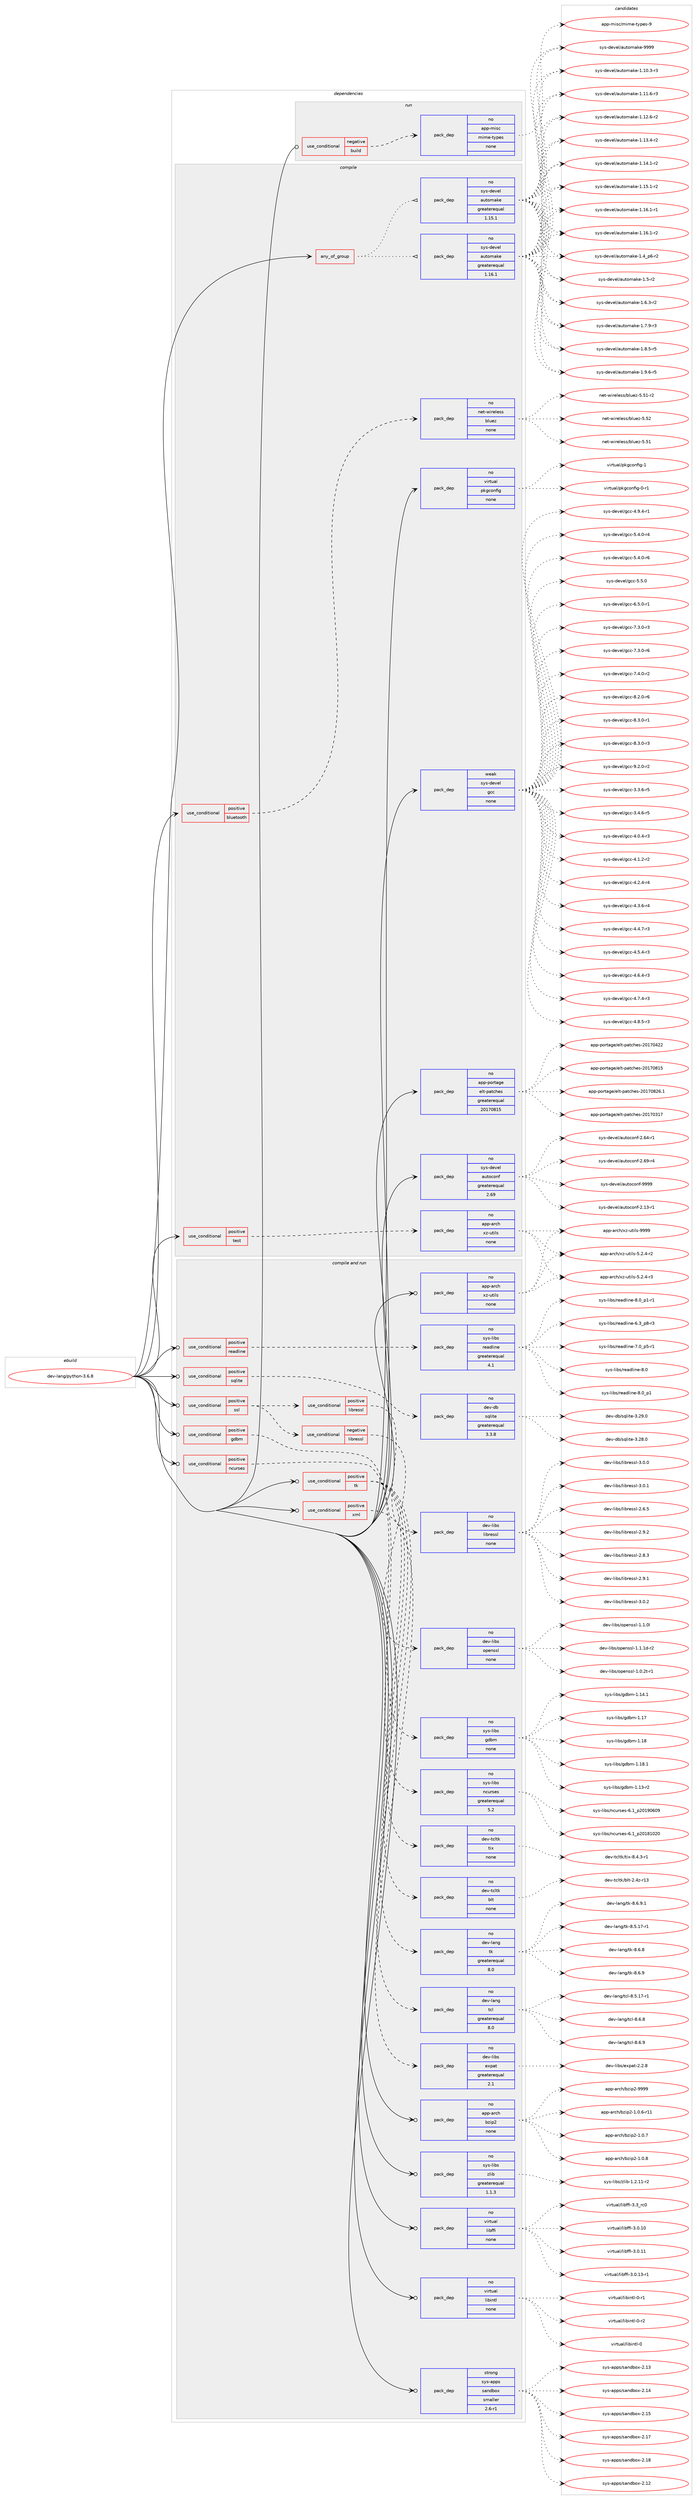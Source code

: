digraph prolog {

# *************
# Graph options
# *************

newrank=true;
concentrate=true;
compound=true;
graph [rankdir=LR,fontname=Helvetica,fontsize=10,ranksep=1.5];#, ranksep=2.5, nodesep=0.2];
edge  [arrowhead=vee];
node  [fontname=Helvetica,fontsize=10];

# **********
# The ebuild
# **********

subgraph cluster_leftcol {
color=gray;
rank=same;
label=<<i>ebuild</i>>;
id [label="dev-lang/python-3.6.8", color=red, width=4, href="../dev-lang/python-3.6.8.svg"];
}

# ****************
# The dependencies
# ****************

subgraph cluster_midcol {
color=gray;
label=<<i>dependencies</i>>;
subgraph cluster_compile {
fillcolor="#eeeeee";
style=filled;
label=<<i>compile</i>>;
subgraph any10937 {
dependency560819 [label=<<TABLE BORDER="0" CELLBORDER="1" CELLSPACING="0" CELLPADDING="4"><TR><TD CELLPADDING="10">any_of_group</TD></TR></TABLE>>, shape=none, color=red];subgraph pack418896 {
dependency560820 [label=<<TABLE BORDER="0" CELLBORDER="1" CELLSPACING="0" CELLPADDING="4" WIDTH="220"><TR><TD ROWSPAN="6" CELLPADDING="30">pack_dep</TD></TR><TR><TD WIDTH="110">no</TD></TR><TR><TD>sys-devel</TD></TR><TR><TD>automake</TD></TR><TR><TD>greaterequal</TD></TR><TR><TD>1.16.1</TD></TR></TABLE>>, shape=none, color=blue];
}
dependency560819:e -> dependency560820:w [weight=20,style="dotted",arrowhead="oinv"];
subgraph pack418897 {
dependency560821 [label=<<TABLE BORDER="0" CELLBORDER="1" CELLSPACING="0" CELLPADDING="4" WIDTH="220"><TR><TD ROWSPAN="6" CELLPADDING="30">pack_dep</TD></TR><TR><TD WIDTH="110">no</TD></TR><TR><TD>sys-devel</TD></TR><TR><TD>automake</TD></TR><TR><TD>greaterequal</TD></TR><TR><TD>1.15.1</TD></TR></TABLE>>, shape=none, color=blue];
}
dependency560819:e -> dependency560821:w [weight=20,style="dotted",arrowhead="oinv"];
}
id:e -> dependency560819:w [weight=20,style="solid",arrowhead="vee"];
subgraph cond130629 {
dependency560822 [label=<<TABLE BORDER="0" CELLBORDER="1" CELLSPACING="0" CELLPADDING="4"><TR><TD ROWSPAN="3" CELLPADDING="10">use_conditional</TD></TR><TR><TD>positive</TD></TR><TR><TD>bluetooth</TD></TR></TABLE>>, shape=none, color=red];
subgraph pack418898 {
dependency560823 [label=<<TABLE BORDER="0" CELLBORDER="1" CELLSPACING="0" CELLPADDING="4" WIDTH="220"><TR><TD ROWSPAN="6" CELLPADDING="30">pack_dep</TD></TR><TR><TD WIDTH="110">no</TD></TR><TR><TD>net-wireless</TD></TR><TR><TD>bluez</TD></TR><TR><TD>none</TD></TR><TR><TD></TD></TR></TABLE>>, shape=none, color=blue];
}
dependency560822:e -> dependency560823:w [weight=20,style="dashed",arrowhead="vee"];
}
id:e -> dependency560822:w [weight=20,style="solid",arrowhead="vee"];
subgraph cond130630 {
dependency560824 [label=<<TABLE BORDER="0" CELLBORDER="1" CELLSPACING="0" CELLPADDING="4"><TR><TD ROWSPAN="3" CELLPADDING="10">use_conditional</TD></TR><TR><TD>positive</TD></TR><TR><TD>test</TD></TR></TABLE>>, shape=none, color=red];
subgraph pack418899 {
dependency560825 [label=<<TABLE BORDER="0" CELLBORDER="1" CELLSPACING="0" CELLPADDING="4" WIDTH="220"><TR><TD ROWSPAN="6" CELLPADDING="30">pack_dep</TD></TR><TR><TD WIDTH="110">no</TD></TR><TR><TD>app-arch</TD></TR><TR><TD>xz-utils</TD></TR><TR><TD>none</TD></TR><TR><TD></TD></TR></TABLE>>, shape=none, color=blue];
}
dependency560824:e -> dependency560825:w [weight=20,style="dashed",arrowhead="vee"];
}
id:e -> dependency560824:w [weight=20,style="solid",arrowhead="vee"];
subgraph pack418900 {
dependency560826 [label=<<TABLE BORDER="0" CELLBORDER="1" CELLSPACING="0" CELLPADDING="4" WIDTH="220"><TR><TD ROWSPAN="6" CELLPADDING="30">pack_dep</TD></TR><TR><TD WIDTH="110">no</TD></TR><TR><TD>app-portage</TD></TR><TR><TD>elt-patches</TD></TR><TR><TD>greaterequal</TD></TR><TR><TD>20170815</TD></TR></TABLE>>, shape=none, color=blue];
}
id:e -> dependency560826:w [weight=20,style="solid",arrowhead="vee"];
subgraph pack418901 {
dependency560827 [label=<<TABLE BORDER="0" CELLBORDER="1" CELLSPACING="0" CELLPADDING="4" WIDTH="220"><TR><TD ROWSPAN="6" CELLPADDING="30">pack_dep</TD></TR><TR><TD WIDTH="110">no</TD></TR><TR><TD>sys-devel</TD></TR><TR><TD>autoconf</TD></TR><TR><TD>greaterequal</TD></TR><TR><TD>2.69</TD></TR></TABLE>>, shape=none, color=blue];
}
id:e -> dependency560827:w [weight=20,style="solid",arrowhead="vee"];
subgraph pack418902 {
dependency560828 [label=<<TABLE BORDER="0" CELLBORDER="1" CELLSPACING="0" CELLPADDING="4" WIDTH="220"><TR><TD ROWSPAN="6" CELLPADDING="30">pack_dep</TD></TR><TR><TD WIDTH="110">no</TD></TR><TR><TD>virtual</TD></TR><TR><TD>pkgconfig</TD></TR><TR><TD>none</TD></TR><TR><TD></TD></TR></TABLE>>, shape=none, color=blue];
}
id:e -> dependency560828:w [weight=20,style="solid",arrowhead="vee"];
subgraph pack418903 {
dependency560829 [label=<<TABLE BORDER="0" CELLBORDER="1" CELLSPACING="0" CELLPADDING="4" WIDTH="220"><TR><TD ROWSPAN="6" CELLPADDING="30">pack_dep</TD></TR><TR><TD WIDTH="110">weak</TD></TR><TR><TD>sys-devel</TD></TR><TR><TD>gcc</TD></TR><TR><TD>none</TD></TR><TR><TD></TD></TR></TABLE>>, shape=none, color=blue];
}
id:e -> dependency560829:w [weight=20,style="solid",arrowhead="vee"];
}
subgraph cluster_compileandrun {
fillcolor="#eeeeee";
style=filled;
label=<<i>compile and run</i>>;
subgraph cond130631 {
dependency560830 [label=<<TABLE BORDER="0" CELLBORDER="1" CELLSPACING="0" CELLPADDING="4"><TR><TD ROWSPAN="3" CELLPADDING="10">use_conditional</TD></TR><TR><TD>positive</TD></TR><TR><TD>gdbm</TD></TR></TABLE>>, shape=none, color=red];
subgraph pack418904 {
dependency560831 [label=<<TABLE BORDER="0" CELLBORDER="1" CELLSPACING="0" CELLPADDING="4" WIDTH="220"><TR><TD ROWSPAN="6" CELLPADDING="30">pack_dep</TD></TR><TR><TD WIDTH="110">no</TD></TR><TR><TD>sys-libs</TD></TR><TR><TD>gdbm</TD></TR><TR><TD>none</TD></TR><TR><TD></TD></TR></TABLE>>, shape=none, color=blue];
}
dependency560830:e -> dependency560831:w [weight=20,style="dashed",arrowhead="vee"];
}
id:e -> dependency560830:w [weight=20,style="solid",arrowhead="odotvee"];
subgraph cond130632 {
dependency560832 [label=<<TABLE BORDER="0" CELLBORDER="1" CELLSPACING="0" CELLPADDING="4"><TR><TD ROWSPAN="3" CELLPADDING="10">use_conditional</TD></TR><TR><TD>positive</TD></TR><TR><TD>ncurses</TD></TR></TABLE>>, shape=none, color=red];
subgraph pack418905 {
dependency560833 [label=<<TABLE BORDER="0" CELLBORDER="1" CELLSPACING="0" CELLPADDING="4" WIDTH="220"><TR><TD ROWSPAN="6" CELLPADDING="30">pack_dep</TD></TR><TR><TD WIDTH="110">no</TD></TR><TR><TD>sys-libs</TD></TR><TR><TD>ncurses</TD></TR><TR><TD>greaterequal</TD></TR><TR><TD>5.2</TD></TR></TABLE>>, shape=none, color=blue];
}
dependency560832:e -> dependency560833:w [weight=20,style="dashed",arrowhead="vee"];
}
id:e -> dependency560832:w [weight=20,style="solid",arrowhead="odotvee"];
subgraph cond130633 {
dependency560834 [label=<<TABLE BORDER="0" CELLBORDER="1" CELLSPACING="0" CELLPADDING="4"><TR><TD ROWSPAN="3" CELLPADDING="10">use_conditional</TD></TR><TR><TD>positive</TD></TR><TR><TD>readline</TD></TR></TABLE>>, shape=none, color=red];
subgraph pack418906 {
dependency560835 [label=<<TABLE BORDER="0" CELLBORDER="1" CELLSPACING="0" CELLPADDING="4" WIDTH="220"><TR><TD ROWSPAN="6" CELLPADDING="30">pack_dep</TD></TR><TR><TD WIDTH="110">no</TD></TR><TR><TD>sys-libs</TD></TR><TR><TD>readline</TD></TR><TR><TD>greaterequal</TD></TR><TR><TD>4.1</TD></TR></TABLE>>, shape=none, color=blue];
}
dependency560834:e -> dependency560835:w [weight=20,style="dashed",arrowhead="vee"];
}
id:e -> dependency560834:w [weight=20,style="solid",arrowhead="odotvee"];
subgraph cond130634 {
dependency560836 [label=<<TABLE BORDER="0" CELLBORDER="1" CELLSPACING="0" CELLPADDING="4"><TR><TD ROWSPAN="3" CELLPADDING="10">use_conditional</TD></TR><TR><TD>positive</TD></TR><TR><TD>sqlite</TD></TR></TABLE>>, shape=none, color=red];
subgraph pack418907 {
dependency560837 [label=<<TABLE BORDER="0" CELLBORDER="1" CELLSPACING="0" CELLPADDING="4" WIDTH="220"><TR><TD ROWSPAN="6" CELLPADDING="30">pack_dep</TD></TR><TR><TD WIDTH="110">no</TD></TR><TR><TD>dev-db</TD></TR><TR><TD>sqlite</TD></TR><TR><TD>greaterequal</TD></TR><TR><TD>3.3.8</TD></TR></TABLE>>, shape=none, color=blue];
}
dependency560836:e -> dependency560837:w [weight=20,style="dashed",arrowhead="vee"];
}
id:e -> dependency560836:w [weight=20,style="solid",arrowhead="odotvee"];
subgraph cond130635 {
dependency560838 [label=<<TABLE BORDER="0" CELLBORDER="1" CELLSPACING="0" CELLPADDING="4"><TR><TD ROWSPAN="3" CELLPADDING="10">use_conditional</TD></TR><TR><TD>positive</TD></TR><TR><TD>ssl</TD></TR></TABLE>>, shape=none, color=red];
subgraph cond130636 {
dependency560839 [label=<<TABLE BORDER="0" CELLBORDER="1" CELLSPACING="0" CELLPADDING="4"><TR><TD ROWSPAN="3" CELLPADDING="10">use_conditional</TD></TR><TR><TD>negative</TD></TR><TR><TD>libressl</TD></TR></TABLE>>, shape=none, color=red];
subgraph pack418908 {
dependency560840 [label=<<TABLE BORDER="0" CELLBORDER="1" CELLSPACING="0" CELLPADDING="4" WIDTH="220"><TR><TD ROWSPAN="6" CELLPADDING="30">pack_dep</TD></TR><TR><TD WIDTH="110">no</TD></TR><TR><TD>dev-libs</TD></TR><TR><TD>openssl</TD></TR><TR><TD>none</TD></TR><TR><TD></TD></TR></TABLE>>, shape=none, color=blue];
}
dependency560839:e -> dependency560840:w [weight=20,style="dashed",arrowhead="vee"];
}
dependency560838:e -> dependency560839:w [weight=20,style="dashed",arrowhead="vee"];
subgraph cond130637 {
dependency560841 [label=<<TABLE BORDER="0" CELLBORDER="1" CELLSPACING="0" CELLPADDING="4"><TR><TD ROWSPAN="3" CELLPADDING="10">use_conditional</TD></TR><TR><TD>positive</TD></TR><TR><TD>libressl</TD></TR></TABLE>>, shape=none, color=red];
subgraph pack418909 {
dependency560842 [label=<<TABLE BORDER="0" CELLBORDER="1" CELLSPACING="0" CELLPADDING="4" WIDTH="220"><TR><TD ROWSPAN="6" CELLPADDING="30">pack_dep</TD></TR><TR><TD WIDTH="110">no</TD></TR><TR><TD>dev-libs</TD></TR><TR><TD>libressl</TD></TR><TR><TD>none</TD></TR><TR><TD></TD></TR></TABLE>>, shape=none, color=blue];
}
dependency560841:e -> dependency560842:w [weight=20,style="dashed",arrowhead="vee"];
}
dependency560838:e -> dependency560841:w [weight=20,style="dashed",arrowhead="vee"];
}
id:e -> dependency560838:w [weight=20,style="solid",arrowhead="odotvee"];
subgraph cond130638 {
dependency560843 [label=<<TABLE BORDER="0" CELLBORDER="1" CELLSPACING="0" CELLPADDING="4"><TR><TD ROWSPAN="3" CELLPADDING="10">use_conditional</TD></TR><TR><TD>positive</TD></TR><TR><TD>tk</TD></TR></TABLE>>, shape=none, color=red];
subgraph pack418910 {
dependency560844 [label=<<TABLE BORDER="0" CELLBORDER="1" CELLSPACING="0" CELLPADDING="4" WIDTH="220"><TR><TD ROWSPAN="6" CELLPADDING="30">pack_dep</TD></TR><TR><TD WIDTH="110">no</TD></TR><TR><TD>dev-lang</TD></TR><TR><TD>tcl</TD></TR><TR><TD>greaterequal</TD></TR><TR><TD>8.0</TD></TR></TABLE>>, shape=none, color=blue];
}
dependency560843:e -> dependency560844:w [weight=20,style="dashed",arrowhead="vee"];
subgraph pack418911 {
dependency560845 [label=<<TABLE BORDER="0" CELLBORDER="1" CELLSPACING="0" CELLPADDING="4" WIDTH="220"><TR><TD ROWSPAN="6" CELLPADDING="30">pack_dep</TD></TR><TR><TD WIDTH="110">no</TD></TR><TR><TD>dev-lang</TD></TR><TR><TD>tk</TD></TR><TR><TD>greaterequal</TD></TR><TR><TD>8.0</TD></TR></TABLE>>, shape=none, color=blue];
}
dependency560843:e -> dependency560845:w [weight=20,style="dashed",arrowhead="vee"];
subgraph pack418912 {
dependency560846 [label=<<TABLE BORDER="0" CELLBORDER="1" CELLSPACING="0" CELLPADDING="4" WIDTH="220"><TR><TD ROWSPAN="6" CELLPADDING="30">pack_dep</TD></TR><TR><TD WIDTH="110">no</TD></TR><TR><TD>dev-tcltk</TD></TR><TR><TD>blt</TD></TR><TR><TD>none</TD></TR><TR><TD></TD></TR></TABLE>>, shape=none, color=blue];
}
dependency560843:e -> dependency560846:w [weight=20,style="dashed",arrowhead="vee"];
subgraph pack418913 {
dependency560847 [label=<<TABLE BORDER="0" CELLBORDER="1" CELLSPACING="0" CELLPADDING="4" WIDTH="220"><TR><TD ROWSPAN="6" CELLPADDING="30">pack_dep</TD></TR><TR><TD WIDTH="110">no</TD></TR><TR><TD>dev-tcltk</TD></TR><TR><TD>tix</TD></TR><TR><TD>none</TD></TR><TR><TD></TD></TR></TABLE>>, shape=none, color=blue];
}
dependency560843:e -> dependency560847:w [weight=20,style="dashed",arrowhead="vee"];
}
id:e -> dependency560843:w [weight=20,style="solid",arrowhead="odotvee"];
subgraph cond130639 {
dependency560848 [label=<<TABLE BORDER="0" CELLBORDER="1" CELLSPACING="0" CELLPADDING="4"><TR><TD ROWSPAN="3" CELLPADDING="10">use_conditional</TD></TR><TR><TD>positive</TD></TR><TR><TD>xml</TD></TR></TABLE>>, shape=none, color=red];
subgraph pack418914 {
dependency560849 [label=<<TABLE BORDER="0" CELLBORDER="1" CELLSPACING="0" CELLPADDING="4" WIDTH="220"><TR><TD ROWSPAN="6" CELLPADDING="30">pack_dep</TD></TR><TR><TD WIDTH="110">no</TD></TR><TR><TD>dev-libs</TD></TR><TR><TD>expat</TD></TR><TR><TD>greaterequal</TD></TR><TR><TD>2.1</TD></TR></TABLE>>, shape=none, color=blue];
}
dependency560848:e -> dependency560849:w [weight=20,style="dashed",arrowhead="vee"];
}
id:e -> dependency560848:w [weight=20,style="solid",arrowhead="odotvee"];
subgraph pack418915 {
dependency560850 [label=<<TABLE BORDER="0" CELLBORDER="1" CELLSPACING="0" CELLPADDING="4" WIDTH="220"><TR><TD ROWSPAN="6" CELLPADDING="30">pack_dep</TD></TR><TR><TD WIDTH="110">no</TD></TR><TR><TD>app-arch</TD></TR><TR><TD>bzip2</TD></TR><TR><TD>none</TD></TR><TR><TD></TD></TR></TABLE>>, shape=none, color=blue];
}
id:e -> dependency560850:w [weight=20,style="solid",arrowhead="odotvee"];
subgraph pack418916 {
dependency560851 [label=<<TABLE BORDER="0" CELLBORDER="1" CELLSPACING="0" CELLPADDING="4" WIDTH="220"><TR><TD ROWSPAN="6" CELLPADDING="30">pack_dep</TD></TR><TR><TD WIDTH="110">no</TD></TR><TR><TD>app-arch</TD></TR><TR><TD>xz-utils</TD></TR><TR><TD>none</TD></TR><TR><TD></TD></TR></TABLE>>, shape=none, color=blue];
}
id:e -> dependency560851:w [weight=20,style="solid",arrowhead="odotvee"];
subgraph pack418917 {
dependency560852 [label=<<TABLE BORDER="0" CELLBORDER="1" CELLSPACING="0" CELLPADDING="4" WIDTH="220"><TR><TD ROWSPAN="6" CELLPADDING="30">pack_dep</TD></TR><TR><TD WIDTH="110">no</TD></TR><TR><TD>sys-libs</TD></TR><TR><TD>zlib</TD></TR><TR><TD>greaterequal</TD></TR><TR><TD>1.1.3</TD></TR></TABLE>>, shape=none, color=blue];
}
id:e -> dependency560852:w [weight=20,style="solid",arrowhead="odotvee"];
subgraph pack418918 {
dependency560853 [label=<<TABLE BORDER="0" CELLBORDER="1" CELLSPACING="0" CELLPADDING="4" WIDTH="220"><TR><TD ROWSPAN="6" CELLPADDING="30">pack_dep</TD></TR><TR><TD WIDTH="110">no</TD></TR><TR><TD>virtual</TD></TR><TR><TD>libffi</TD></TR><TR><TD>none</TD></TR><TR><TD></TD></TR></TABLE>>, shape=none, color=blue];
}
id:e -> dependency560853:w [weight=20,style="solid",arrowhead="odotvee"];
subgraph pack418919 {
dependency560854 [label=<<TABLE BORDER="0" CELLBORDER="1" CELLSPACING="0" CELLPADDING="4" WIDTH="220"><TR><TD ROWSPAN="6" CELLPADDING="30">pack_dep</TD></TR><TR><TD WIDTH="110">no</TD></TR><TR><TD>virtual</TD></TR><TR><TD>libintl</TD></TR><TR><TD>none</TD></TR><TR><TD></TD></TR></TABLE>>, shape=none, color=blue];
}
id:e -> dependency560854:w [weight=20,style="solid",arrowhead="odotvee"];
subgraph pack418920 {
dependency560855 [label=<<TABLE BORDER="0" CELLBORDER="1" CELLSPACING="0" CELLPADDING="4" WIDTH="220"><TR><TD ROWSPAN="6" CELLPADDING="30">pack_dep</TD></TR><TR><TD WIDTH="110">strong</TD></TR><TR><TD>sys-apps</TD></TR><TR><TD>sandbox</TD></TR><TR><TD>smaller</TD></TR><TR><TD>2.6-r1</TD></TR></TABLE>>, shape=none, color=blue];
}
id:e -> dependency560855:w [weight=20,style="solid",arrowhead="odotvee"];
}
subgraph cluster_run {
fillcolor="#eeeeee";
style=filled;
label=<<i>run</i>>;
subgraph cond130640 {
dependency560856 [label=<<TABLE BORDER="0" CELLBORDER="1" CELLSPACING="0" CELLPADDING="4"><TR><TD ROWSPAN="3" CELLPADDING="10">use_conditional</TD></TR><TR><TD>negative</TD></TR><TR><TD>build</TD></TR></TABLE>>, shape=none, color=red];
subgraph pack418921 {
dependency560857 [label=<<TABLE BORDER="0" CELLBORDER="1" CELLSPACING="0" CELLPADDING="4" WIDTH="220"><TR><TD ROWSPAN="6" CELLPADDING="30">pack_dep</TD></TR><TR><TD WIDTH="110">no</TD></TR><TR><TD>app-misc</TD></TR><TR><TD>mime-types</TD></TR><TR><TD>none</TD></TR><TR><TD></TD></TR></TABLE>>, shape=none, color=blue];
}
dependency560856:e -> dependency560857:w [weight=20,style="dashed",arrowhead="vee"];
}
id:e -> dependency560856:w [weight=20,style="solid",arrowhead="odot"];
}
}

# **************
# The candidates
# **************

subgraph cluster_choices {
rank=same;
color=gray;
label=<<i>candidates</i>>;

subgraph choice418896 {
color=black;
nodesep=1;
choice11512111545100101118101108479711711611110997107101454946494846514511451 [label="sys-devel/automake-1.10.3-r3", color=red, width=4,href="../sys-devel/automake-1.10.3-r3.svg"];
choice11512111545100101118101108479711711611110997107101454946494946544511451 [label="sys-devel/automake-1.11.6-r3", color=red, width=4,href="../sys-devel/automake-1.11.6-r3.svg"];
choice11512111545100101118101108479711711611110997107101454946495046544511450 [label="sys-devel/automake-1.12.6-r2", color=red, width=4,href="../sys-devel/automake-1.12.6-r2.svg"];
choice11512111545100101118101108479711711611110997107101454946495146524511450 [label="sys-devel/automake-1.13.4-r2", color=red, width=4,href="../sys-devel/automake-1.13.4-r2.svg"];
choice11512111545100101118101108479711711611110997107101454946495246494511450 [label="sys-devel/automake-1.14.1-r2", color=red, width=4,href="../sys-devel/automake-1.14.1-r2.svg"];
choice11512111545100101118101108479711711611110997107101454946495346494511450 [label="sys-devel/automake-1.15.1-r2", color=red, width=4,href="../sys-devel/automake-1.15.1-r2.svg"];
choice11512111545100101118101108479711711611110997107101454946495446494511449 [label="sys-devel/automake-1.16.1-r1", color=red, width=4,href="../sys-devel/automake-1.16.1-r1.svg"];
choice11512111545100101118101108479711711611110997107101454946495446494511450 [label="sys-devel/automake-1.16.1-r2", color=red, width=4,href="../sys-devel/automake-1.16.1-r2.svg"];
choice115121115451001011181011084797117116111109971071014549465295112544511450 [label="sys-devel/automake-1.4_p6-r2", color=red, width=4,href="../sys-devel/automake-1.4_p6-r2.svg"];
choice11512111545100101118101108479711711611110997107101454946534511450 [label="sys-devel/automake-1.5-r2", color=red, width=4,href="../sys-devel/automake-1.5-r2.svg"];
choice115121115451001011181011084797117116111109971071014549465446514511450 [label="sys-devel/automake-1.6.3-r2", color=red, width=4,href="../sys-devel/automake-1.6.3-r2.svg"];
choice115121115451001011181011084797117116111109971071014549465546574511451 [label="sys-devel/automake-1.7.9-r3", color=red, width=4,href="../sys-devel/automake-1.7.9-r3.svg"];
choice115121115451001011181011084797117116111109971071014549465646534511453 [label="sys-devel/automake-1.8.5-r5", color=red, width=4,href="../sys-devel/automake-1.8.5-r5.svg"];
choice115121115451001011181011084797117116111109971071014549465746544511453 [label="sys-devel/automake-1.9.6-r5", color=red, width=4,href="../sys-devel/automake-1.9.6-r5.svg"];
choice115121115451001011181011084797117116111109971071014557575757 [label="sys-devel/automake-9999", color=red, width=4,href="../sys-devel/automake-9999.svg"];
dependency560820:e -> choice11512111545100101118101108479711711611110997107101454946494846514511451:w [style=dotted,weight="100"];
dependency560820:e -> choice11512111545100101118101108479711711611110997107101454946494946544511451:w [style=dotted,weight="100"];
dependency560820:e -> choice11512111545100101118101108479711711611110997107101454946495046544511450:w [style=dotted,weight="100"];
dependency560820:e -> choice11512111545100101118101108479711711611110997107101454946495146524511450:w [style=dotted,weight="100"];
dependency560820:e -> choice11512111545100101118101108479711711611110997107101454946495246494511450:w [style=dotted,weight="100"];
dependency560820:e -> choice11512111545100101118101108479711711611110997107101454946495346494511450:w [style=dotted,weight="100"];
dependency560820:e -> choice11512111545100101118101108479711711611110997107101454946495446494511449:w [style=dotted,weight="100"];
dependency560820:e -> choice11512111545100101118101108479711711611110997107101454946495446494511450:w [style=dotted,weight="100"];
dependency560820:e -> choice115121115451001011181011084797117116111109971071014549465295112544511450:w [style=dotted,weight="100"];
dependency560820:e -> choice11512111545100101118101108479711711611110997107101454946534511450:w [style=dotted,weight="100"];
dependency560820:e -> choice115121115451001011181011084797117116111109971071014549465446514511450:w [style=dotted,weight="100"];
dependency560820:e -> choice115121115451001011181011084797117116111109971071014549465546574511451:w [style=dotted,weight="100"];
dependency560820:e -> choice115121115451001011181011084797117116111109971071014549465646534511453:w [style=dotted,weight="100"];
dependency560820:e -> choice115121115451001011181011084797117116111109971071014549465746544511453:w [style=dotted,weight="100"];
dependency560820:e -> choice115121115451001011181011084797117116111109971071014557575757:w [style=dotted,weight="100"];
}
subgraph choice418897 {
color=black;
nodesep=1;
choice11512111545100101118101108479711711611110997107101454946494846514511451 [label="sys-devel/automake-1.10.3-r3", color=red, width=4,href="../sys-devel/automake-1.10.3-r3.svg"];
choice11512111545100101118101108479711711611110997107101454946494946544511451 [label="sys-devel/automake-1.11.6-r3", color=red, width=4,href="../sys-devel/automake-1.11.6-r3.svg"];
choice11512111545100101118101108479711711611110997107101454946495046544511450 [label="sys-devel/automake-1.12.6-r2", color=red, width=4,href="../sys-devel/automake-1.12.6-r2.svg"];
choice11512111545100101118101108479711711611110997107101454946495146524511450 [label="sys-devel/automake-1.13.4-r2", color=red, width=4,href="../sys-devel/automake-1.13.4-r2.svg"];
choice11512111545100101118101108479711711611110997107101454946495246494511450 [label="sys-devel/automake-1.14.1-r2", color=red, width=4,href="../sys-devel/automake-1.14.1-r2.svg"];
choice11512111545100101118101108479711711611110997107101454946495346494511450 [label="sys-devel/automake-1.15.1-r2", color=red, width=4,href="../sys-devel/automake-1.15.1-r2.svg"];
choice11512111545100101118101108479711711611110997107101454946495446494511449 [label="sys-devel/automake-1.16.1-r1", color=red, width=4,href="../sys-devel/automake-1.16.1-r1.svg"];
choice11512111545100101118101108479711711611110997107101454946495446494511450 [label="sys-devel/automake-1.16.1-r2", color=red, width=4,href="../sys-devel/automake-1.16.1-r2.svg"];
choice115121115451001011181011084797117116111109971071014549465295112544511450 [label="sys-devel/automake-1.4_p6-r2", color=red, width=4,href="../sys-devel/automake-1.4_p6-r2.svg"];
choice11512111545100101118101108479711711611110997107101454946534511450 [label="sys-devel/automake-1.5-r2", color=red, width=4,href="../sys-devel/automake-1.5-r2.svg"];
choice115121115451001011181011084797117116111109971071014549465446514511450 [label="sys-devel/automake-1.6.3-r2", color=red, width=4,href="../sys-devel/automake-1.6.3-r2.svg"];
choice115121115451001011181011084797117116111109971071014549465546574511451 [label="sys-devel/automake-1.7.9-r3", color=red, width=4,href="../sys-devel/automake-1.7.9-r3.svg"];
choice115121115451001011181011084797117116111109971071014549465646534511453 [label="sys-devel/automake-1.8.5-r5", color=red, width=4,href="../sys-devel/automake-1.8.5-r5.svg"];
choice115121115451001011181011084797117116111109971071014549465746544511453 [label="sys-devel/automake-1.9.6-r5", color=red, width=4,href="../sys-devel/automake-1.9.6-r5.svg"];
choice115121115451001011181011084797117116111109971071014557575757 [label="sys-devel/automake-9999", color=red, width=4,href="../sys-devel/automake-9999.svg"];
dependency560821:e -> choice11512111545100101118101108479711711611110997107101454946494846514511451:w [style=dotted,weight="100"];
dependency560821:e -> choice11512111545100101118101108479711711611110997107101454946494946544511451:w [style=dotted,weight="100"];
dependency560821:e -> choice11512111545100101118101108479711711611110997107101454946495046544511450:w [style=dotted,weight="100"];
dependency560821:e -> choice11512111545100101118101108479711711611110997107101454946495146524511450:w [style=dotted,weight="100"];
dependency560821:e -> choice11512111545100101118101108479711711611110997107101454946495246494511450:w [style=dotted,weight="100"];
dependency560821:e -> choice11512111545100101118101108479711711611110997107101454946495346494511450:w [style=dotted,weight="100"];
dependency560821:e -> choice11512111545100101118101108479711711611110997107101454946495446494511449:w [style=dotted,weight="100"];
dependency560821:e -> choice11512111545100101118101108479711711611110997107101454946495446494511450:w [style=dotted,weight="100"];
dependency560821:e -> choice115121115451001011181011084797117116111109971071014549465295112544511450:w [style=dotted,weight="100"];
dependency560821:e -> choice11512111545100101118101108479711711611110997107101454946534511450:w [style=dotted,weight="100"];
dependency560821:e -> choice115121115451001011181011084797117116111109971071014549465446514511450:w [style=dotted,weight="100"];
dependency560821:e -> choice115121115451001011181011084797117116111109971071014549465546574511451:w [style=dotted,weight="100"];
dependency560821:e -> choice115121115451001011181011084797117116111109971071014549465646534511453:w [style=dotted,weight="100"];
dependency560821:e -> choice115121115451001011181011084797117116111109971071014549465746544511453:w [style=dotted,weight="100"];
dependency560821:e -> choice115121115451001011181011084797117116111109971071014557575757:w [style=dotted,weight="100"];
}
subgraph choice418898 {
color=black;
nodesep=1;
choice1101011164511910511410110810111511547981081171011224553465349 [label="net-wireless/bluez-5.51", color=red, width=4,href="../net-wireless/bluez-5.51.svg"];
choice11010111645119105114101108101115115479810811710112245534653494511450 [label="net-wireless/bluez-5.51-r2", color=red, width=4,href="../net-wireless/bluez-5.51-r2.svg"];
choice1101011164511910511410110810111511547981081171011224553465350 [label="net-wireless/bluez-5.52", color=red, width=4,href="../net-wireless/bluez-5.52.svg"];
dependency560823:e -> choice1101011164511910511410110810111511547981081171011224553465349:w [style=dotted,weight="100"];
dependency560823:e -> choice11010111645119105114101108101115115479810811710112245534653494511450:w [style=dotted,weight="100"];
dependency560823:e -> choice1101011164511910511410110810111511547981081171011224553465350:w [style=dotted,weight="100"];
}
subgraph choice418899 {
color=black;
nodesep=1;
choice9711211245971149910447120122451171161051081154553465046524511450 [label="app-arch/xz-utils-5.2.4-r2", color=red, width=4,href="../app-arch/xz-utils-5.2.4-r2.svg"];
choice9711211245971149910447120122451171161051081154553465046524511451 [label="app-arch/xz-utils-5.2.4-r3", color=red, width=4,href="../app-arch/xz-utils-5.2.4-r3.svg"];
choice9711211245971149910447120122451171161051081154557575757 [label="app-arch/xz-utils-9999", color=red, width=4,href="../app-arch/xz-utils-9999.svg"];
dependency560825:e -> choice9711211245971149910447120122451171161051081154553465046524511450:w [style=dotted,weight="100"];
dependency560825:e -> choice9711211245971149910447120122451171161051081154553465046524511451:w [style=dotted,weight="100"];
dependency560825:e -> choice9711211245971149910447120122451171161051081154557575757:w [style=dotted,weight="100"];
}
subgraph choice418900 {
color=black;
nodesep=1;
choice97112112451121111141169710310147101108116451129711699104101115455048495548514955 [label="app-portage/elt-patches-20170317", color=red, width=4,href="../app-portage/elt-patches-20170317.svg"];
choice97112112451121111141169710310147101108116451129711699104101115455048495548525050 [label="app-portage/elt-patches-20170422", color=red, width=4,href="../app-portage/elt-patches-20170422.svg"];
choice97112112451121111141169710310147101108116451129711699104101115455048495548564953 [label="app-portage/elt-patches-20170815", color=red, width=4,href="../app-portage/elt-patches-20170815.svg"];
choice971121124511211111411697103101471011081164511297116991041011154550484955485650544649 [label="app-portage/elt-patches-20170826.1", color=red, width=4,href="../app-portage/elt-patches-20170826.1.svg"];
dependency560826:e -> choice97112112451121111141169710310147101108116451129711699104101115455048495548514955:w [style=dotted,weight="100"];
dependency560826:e -> choice97112112451121111141169710310147101108116451129711699104101115455048495548525050:w [style=dotted,weight="100"];
dependency560826:e -> choice97112112451121111141169710310147101108116451129711699104101115455048495548564953:w [style=dotted,weight="100"];
dependency560826:e -> choice971121124511211111411697103101471011081164511297116991041011154550484955485650544649:w [style=dotted,weight="100"];
}
subgraph choice418901 {
color=black;
nodesep=1;
choice1151211154510010111810110847971171161119911111010245504649514511449 [label="sys-devel/autoconf-2.13-r1", color=red, width=4,href="../sys-devel/autoconf-2.13-r1.svg"];
choice1151211154510010111810110847971171161119911111010245504654524511449 [label="sys-devel/autoconf-2.64-r1", color=red, width=4,href="../sys-devel/autoconf-2.64-r1.svg"];
choice1151211154510010111810110847971171161119911111010245504654574511452 [label="sys-devel/autoconf-2.69-r4", color=red, width=4,href="../sys-devel/autoconf-2.69-r4.svg"];
choice115121115451001011181011084797117116111991111101024557575757 [label="sys-devel/autoconf-9999", color=red, width=4,href="../sys-devel/autoconf-9999.svg"];
dependency560827:e -> choice1151211154510010111810110847971171161119911111010245504649514511449:w [style=dotted,weight="100"];
dependency560827:e -> choice1151211154510010111810110847971171161119911111010245504654524511449:w [style=dotted,weight="100"];
dependency560827:e -> choice1151211154510010111810110847971171161119911111010245504654574511452:w [style=dotted,weight="100"];
dependency560827:e -> choice115121115451001011181011084797117116111991111101024557575757:w [style=dotted,weight="100"];
}
subgraph choice418902 {
color=black;
nodesep=1;
choice11810511411611797108471121071039911111010210510345484511449 [label="virtual/pkgconfig-0-r1", color=red, width=4,href="../virtual/pkgconfig-0-r1.svg"];
choice1181051141161179710847112107103991111101021051034549 [label="virtual/pkgconfig-1", color=red, width=4,href="../virtual/pkgconfig-1.svg"];
dependency560828:e -> choice11810511411611797108471121071039911111010210510345484511449:w [style=dotted,weight="100"];
dependency560828:e -> choice1181051141161179710847112107103991111101021051034549:w [style=dotted,weight="100"];
}
subgraph choice418903 {
color=black;
nodesep=1;
choice115121115451001011181011084710399994551465146544511453 [label="sys-devel/gcc-3.3.6-r5", color=red, width=4,href="../sys-devel/gcc-3.3.6-r5.svg"];
choice115121115451001011181011084710399994551465246544511453 [label="sys-devel/gcc-3.4.6-r5", color=red, width=4,href="../sys-devel/gcc-3.4.6-r5.svg"];
choice115121115451001011181011084710399994552464846524511451 [label="sys-devel/gcc-4.0.4-r3", color=red, width=4,href="../sys-devel/gcc-4.0.4-r3.svg"];
choice115121115451001011181011084710399994552464946504511450 [label="sys-devel/gcc-4.1.2-r2", color=red, width=4,href="../sys-devel/gcc-4.1.2-r2.svg"];
choice115121115451001011181011084710399994552465046524511452 [label="sys-devel/gcc-4.2.4-r4", color=red, width=4,href="../sys-devel/gcc-4.2.4-r4.svg"];
choice115121115451001011181011084710399994552465146544511452 [label="sys-devel/gcc-4.3.6-r4", color=red, width=4,href="../sys-devel/gcc-4.3.6-r4.svg"];
choice115121115451001011181011084710399994552465246554511451 [label="sys-devel/gcc-4.4.7-r3", color=red, width=4,href="../sys-devel/gcc-4.4.7-r3.svg"];
choice115121115451001011181011084710399994552465346524511451 [label="sys-devel/gcc-4.5.4-r3", color=red, width=4,href="../sys-devel/gcc-4.5.4-r3.svg"];
choice115121115451001011181011084710399994552465446524511451 [label="sys-devel/gcc-4.6.4-r3", color=red, width=4,href="../sys-devel/gcc-4.6.4-r3.svg"];
choice115121115451001011181011084710399994552465546524511451 [label="sys-devel/gcc-4.7.4-r3", color=red, width=4,href="../sys-devel/gcc-4.7.4-r3.svg"];
choice115121115451001011181011084710399994552465646534511451 [label="sys-devel/gcc-4.8.5-r3", color=red, width=4,href="../sys-devel/gcc-4.8.5-r3.svg"];
choice115121115451001011181011084710399994552465746524511449 [label="sys-devel/gcc-4.9.4-r1", color=red, width=4,href="../sys-devel/gcc-4.9.4-r1.svg"];
choice115121115451001011181011084710399994553465246484511452 [label="sys-devel/gcc-5.4.0-r4", color=red, width=4,href="../sys-devel/gcc-5.4.0-r4.svg"];
choice115121115451001011181011084710399994553465246484511454 [label="sys-devel/gcc-5.4.0-r6", color=red, width=4,href="../sys-devel/gcc-5.4.0-r6.svg"];
choice11512111545100101118101108471039999455346534648 [label="sys-devel/gcc-5.5.0", color=red, width=4,href="../sys-devel/gcc-5.5.0.svg"];
choice115121115451001011181011084710399994554465346484511449 [label="sys-devel/gcc-6.5.0-r1", color=red, width=4,href="../sys-devel/gcc-6.5.0-r1.svg"];
choice115121115451001011181011084710399994555465146484511451 [label="sys-devel/gcc-7.3.0-r3", color=red, width=4,href="../sys-devel/gcc-7.3.0-r3.svg"];
choice115121115451001011181011084710399994555465146484511454 [label="sys-devel/gcc-7.3.0-r6", color=red, width=4,href="../sys-devel/gcc-7.3.0-r6.svg"];
choice115121115451001011181011084710399994555465246484511450 [label="sys-devel/gcc-7.4.0-r2", color=red, width=4,href="../sys-devel/gcc-7.4.0-r2.svg"];
choice115121115451001011181011084710399994556465046484511454 [label="sys-devel/gcc-8.2.0-r6", color=red, width=4,href="../sys-devel/gcc-8.2.0-r6.svg"];
choice115121115451001011181011084710399994556465146484511449 [label="sys-devel/gcc-8.3.0-r1", color=red, width=4,href="../sys-devel/gcc-8.3.0-r1.svg"];
choice115121115451001011181011084710399994556465146484511451 [label="sys-devel/gcc-8.3.0-r3", color=red, width=4,href="../sys-devel/gcc-8.3.0-r3.svg"];
choice115121115451001011181011084710399994557465046484511450 [label="sys-devel/gcc-9.2.0-r2", color=red, width=4,href="../sys-devel/gcc-9.2.0-r2.svg"];
dependency560829:e -> choice115121115451001011181011084710399994551465146544511453:w [style=dotted,weight="100"];
dependency560829:e -> choice115121115451001011181011084710399994551465246544511453:w [style=dotted,weight="100"];
dependency560829:e -> choice115121115451001011181011084710399994552464846524511451:w [style=dotted,weight="100"];
dependency560829:e -> choice115121115451001011181011084710399994552464946504511450:w [style=dotted,weight="100"];
dependency560829:e -> choice115121115451001011181011084710399994552465046524511452:w [style=dotted,weight="100"];
dependency560829:e -> choice115121115451001011181011084710399994552465146544511452:w [style=dotted,weight="100"];
dependency560829:e -> choice115121115451001011181011084710399994552465246554511451:w [style=dotted,weight="100"];
dependency560829:e -> choice115121115451001011181011084710399994552465346524511451:w [style=dotted,weight="100"];
dependency560829:e -> choice115121115451001011181011084710399994552465446524511451:w [style=dotted,weight="100"];
dependency560829:e -> choice115121115451001011181011084710399994552465546524511451:w [style=dotted,weight="100"];
dependency560829:e -> choice115121115451001011181011084710399994552465646534511451:w [style=dotted,weight="100"];
dependency560829:e -> choice115121115451001011181011084710399994552465746524511449:w [style=dotted,weight="100"];
dependency560829:e -> choice115121115451001011181011084710399994553465246484511452:w [style=dotted,weight="100"];
dependency560829:e -> choice115121115451001011181011084710399994553465246484511454:w [style=dotted,weight="100"];
dependency560829:e -> choice11512111545100101118101108471039999455346534648:w [style=dotted,weight="100"];
dependency560829:e -> choice115121115451001011181011084710399994554465346484511449:w [style=dotted,weight="100"];
dependency560829:e -> choice115121115451001011181011084710399994555465146484511451:w [style=dotted,weight="100"];
dependency560829:e -> choice115121115451001011181011084710399994555465146484511454:w [style=dotted,weight="100"];
dependency560829:e -> choice115121115451001011181011084710399994555465246484511450:w [style=dotted,weight="100"];
dependency560829:e -> choice115121115451001011181011084710399994556465046484511454:w [style=dotted,weight="100"];
dependency560829:e -> choice115121115451001011181011084710399994556465146484511449:w [style=dotted,weight="100"];
dependency560829:e -> choice115121115451001011181011084710399994556465146484511451:w [style=dotted,weight="100"];
dependency560829:e -> choice115121115451001011181011084710399994557465046484511450:w [style=dotted,weight="100"];
}
subgraph choice418904 {
color=black;
nodesep=1;
choice1151211154510810598115471031009810945494649514511450 [label="sys-libs/gdbm-1.13-r2", color=red, width=4,href="../sys-libs/gdbm-1.13-r2.svg"];
choice1151211154510810598115471031009810945494649524649 [label="sys-libs/gdbm-1.14.1", color=red, width=4,href="../sys-libs/gdbm-1.14.1.svg"];
choice115121115451081059811547103100981094549464955 [label="sys-libs/gdbm-1.17", color=red, width=4,href="../sys-libs/gdbm-1.17.svg"];
choice115121115451081059811547103100981094549464956 [label="sys-libs/gdbm-1.18", color=red, width=4,href="../sys-libs/gdbm-1.18.svg"];
choice1151211154510810598115471031009810945494649564649 [label="sys-libs/gdbm-1.18.1", color=red, width=4,href="../sys-libs/gdbm-1.18.1.svg"];
dependency560831:e -> choice1151211154510810598115471031009810945494649514511450:w [style=dotted,weight="100"];
dependency560831:e -> choice1151211154510810598115471031009810945494649524649:w [style=dotted,weight="100"];
dependency560831:e -> choice115121115451081059811547103100981094549464955:w [style=dotted,weight="100"];
dependency560831:e -> choice115121115451081059811547103100981094549464956:w [style=dotted,weight="100"];
dependency560831:e -> choice1151211154510810598115471031009810945494649564649:w [style=dotted,weight="100"];
}
subgraph choice418905 {
color=black;
nodesep=1;
choice1151211154510810598115471109911711411510111545544649951125048495649485048 [label="sys-libs/ncurses-6.1_p20181020", color=red, width=4,href="../sys-libs/ncurses-6.1_p20181020.svg"];
choice1151211154510810598115471109911711411510111545544649951125048495748544857 [label="sys-libs/ncurses-6.1_p20190609", color=red, width=4,href="../sys-libs/ncurses-6.1_p20190609.svg"];
dependency560833:e -> choice1151211154510810598115471109911711411510111545544649951125048495649485048:w [style=dotted,weight="100"];
dependency560833:e -> choice1151211154510810598115471109911711411510111545544649951125048495748544857:w [style=dotted,weight="100"];
}
subgraph choice418906 {
color=black;
nodesep=1;
choice115121115451081059811547114101971001081051101014554465195112564511451 [label="sys-libs/readline-6.3_p8-r3", color=red, width=4,href="../sys-libs/readline-6.3_p8-r3.svg"];
choice115121115451081059811547114101971001081051101014555464895112534511449 [label="sys-libs/readline-7.0_p5-r1", color=red, width=4,href="../sys-libs/readline-7.0_p5-r1.svg"];
choice1151211154510810598115471141019710010810511010145564648 [label="sys-libs/readline-8.0", color=red, width=4,href="../sys-libs/readline-8.0.svg"];
choice11512111545108105981154711410197100108105110101455646489511249 [label="sys-libs/readline-8.0_p1", color=red, width=4,href="../sys-libs/readline-8.0_p1.svg"];
choice115121115451081059811547114101971001081051101014556464895112494511449 [label="sys-libs/readline-8.0_p1-r1", color=red, width=4,href="../sys-libs/readline-8.0_p1-r1.svg"];
dependency560835:e -> choice115121115451081059811547114101971001081051101014554465195112564511451:w [style=dotted,weight="100"];
dependency560835:e -> choice115121115451081059811547114101971001081051101014555464895112534511449:w [style=dotted,weight="100"];
dependency560835:e -> choice1151211154510810598115471141019710010810511010145564648:w [style=dotted,weight="100"];
dependency560835:e -> choice11512111545108105981154711410197100108105110101455646489511249:w [style=dotted,weight="100"];
dependency560835:e -> choice115121115451081059811547114101971001081051101014556464895112494511449:w [style=dotted,weight="100"];
}
subgraph choice418907 {
color=black;
nodesep=1;
choice10010111845100984711511310810511610145514650564648 [label="dev-db/sqlite-3.28.0", color=red, width=4,href="../dev-db/sqlite-3.28.0.svg"];
choice10010111845100984711511310810511610145514650574648 [label="dev-db/sqlite-3.29.0", color=red, width=4,href="../dev-db/sqlite-3.29.0.svg"];
dependency560837:e -> choice10010111845100984711511310810511610145514650564648:w [style=dotted,weight="100"];
dependency560837:e -> choice10010111845100984711511310810511610145514650574648:w [style=dotted,weight="100"];
}
subgraph choice418908 {
color=black;
nodesep=1;
choice1001011184510810598115471111121011101151151084549464846501164511449 [label="dev-libs/openssl-1.0.2t-r1", color=red, width=4,href="../dev-libs/openssl-1.0.2t-r1.svg"];
choice100101118451081059811547111112101110115115108454946494648108 [label="dev-libs/openssl-1.1.0l", color=red, width=4,href="../dev-libs/openssl-1.1.0l.svg"];
choice1001011184510810598115471111121011101151151084549464946491004511450 [label="dev-libs/openssl-1.1.1d-r2", color=red, width=4,href="../dev-libs/openssl-1.1.1d-r2.svg"];
dependency560840:e -> choice1001011184510810598115471111121011101151151084549464846501164511449:w [style=dotted,weight="100"];
dependency560840:e -> choice100101118451081059811547111112101110115115108454946494648108:w [style=dotted,weight="100"];
dependency560840:e -> choice1001011184510810598115471111121011101151151084549464946491004511450:w [style=dotted,weight="100"];
}
subgraph choice418909 {
color=black;
nodesep=1;
choice10010111845108105981154710810598114101115115108455046544653 [label="dev-libs/libressl-2.6.5", color=red, width=4,href="../dev-libs/libressl-2.6.5.svg"];
choice10010111845108105981154710810598114101115115108455046564651 [label="dev-libs/libressl-2.8.3", color=red, width=4,href="../dev-libs/libressl-2.8.3.svg"];
choice10010111845108105981154710810598114101115115108455046574649 [label="dev-libs/libressl-2.9.1", color=red, width=4,href="../dev-libs/libressl-2.9.1.svg"];
choice10010111845108105981154710810598114101115115108455046574650 [label="dev-libs/libressl-2.9.2", color=red, width=4,href="../dev-libs/libressl-2.9.2.svg"];
choice10010111845108105981154710810598114101115115108455146484648 [label="dev-libs/libressl-3.0.0", color=red, width=4,href="../dev-libs/libressl-3.0.0.svg"];
choice10010111845108105981154710810598114101115115108455146484649 [label="dev-libs/libressl-3.0.1", color=red, width=4,href="../dev-libs/libressl-3.0.1.svg"];
choice10010111845108105981154710810598114101115115108455146484650 [label="dev-libs/libressl-3.0.2", color=red, width=4,href="../dev-libs/libressl-3.0.2.svg"];
dependency560842:e -> choice10010111845108105981154710810598114101115115108455046544653:w [style=dotted,weight="100"];
dependency560842:e -> choice10010111845108105981154710810598114101115115108455046564651:w [style=dotted,weight="100"];
dependency560842:e -> choice10010111845108105981154710810598114101115115108455046574649:w [style=dotted,weight="100"];
dependency560842:e -> choice10010111845108105981154710810598114101115115108455046574650:w [style=dotted,weight="100"];
dependency560842:e -> choice10010111845108105981154710810598114101115115108455146484648:w [style=dotted,weight="100"];
dependency560842:e -> choice10010111845108105981154710810598114101115115108455146484649:w [style=dotted,weight="100"];
dependency560842:e -> choice10010111845108105981154710810598114101115115108455146484650:w [style=dotted,weight="100"];
}
subgraph choice418910 {
color=black;
nodesep=1;
choice10010111845108971101034711699108455646534649554511449 [label="dev-lang/tcl-8.5.17-r1", color=red, width=4,href="../dev-lang/tcl-8.5.17-r1.svg"];
choice10010111845108971101034711699108455646544656 [label="dev-lang/tcl-8.6.8", color=red, width=4,href="../dev-lang/tcl-8.6.8.svg"];
choice10010111845108971101034711699108455646544657 [label="dev-lang/tcl-8.6.9", color=red, width=4,href="../dev-lang/tcl-8.6.9.svg"];
dependency560844:e -> choice10010111845108971101034711699108455646534649554511449:w [style=dotted,weight="100"];
dependency560844:e -> choice10010111845108971101034711699108455646544656:w [style=dotted,weight="100"];
dependency560844:e -> choice10010111845108971101034711699108455646544657:w [style=dotted,weight="100"];
}
subgraph choice418911 {
color=black;
nodesep=1;
choice100101118451089711010347116107455646534649554511449 [label="dev-lang/tk-8.5.17-r1", color=red, width=4,href="../dev-lang/tk-8.5.17-r1.svg"];
choice100101118451089711010347116107455646544656 [label="dev-lang/tk-8.6.8", color=red, width=4,href="../dev-lang/tk-8.6.8.svg"];
choice100101118451089711010347116107455646544657 [label="dev-lang/tk-8.6.9", color=red, width=4,href="../dev-lang/tk-8.6.9.svg"];
choice1001011184510897110103471161074556465446574649 [label="dev-lang/tk-8.6.9.1", color=red, width=4,href="../dev-lang/tk-8.6.9.1.svg"];
dependency560845:e -> choice100101118451089711010347116107455646534649554511449:w [style=dotted,weight="100"];
dependency560845:e -> choice100101118451089711010347116107455646544656:w [style=dotted,weight="100"];
dependency560845:e -> choice100101118451089711010347116107455646544657:w [style=dotted,weight="100"];
dependency560845:e -> choice1001011184510897110103471161074556465446574649:w [style=dotted,weight="100"];
}
subgraph choice418912 {
color=black;
nodesep=1;
choice1001011184511699108116107479810811645504652122451144951 [label="dev-tcltk/blt-2.4z-r13", color=red, width=4,href="../dev-tcltk/blt-2.4z-r13.svg"];
dependency560846:e -> choice1001011184511699108116107479810811645504652122451144951:w [style=dotted,weight="100"];
}
subgraph choice418913 {
color=black;
nodesep=1;
choice1001011184511699108116107471161051204556465246514511449 [label="dev-tcltk/tix-8.4.3-r1", color=red, width=4,href="../dev-tcltk/tix-8.4.3-r1.svg"];
dependency560847:e -> choice1001011184511699108116107471161051204556465246514511449:w [style=dotted,weight="100"];
}
subgraph choice418914 {
color=black;
nodesep=1;
choice10010111845108105981154710112011297116455046504656 [label="dev-libs/expat-2.2.8", color=red, width=4,href="../dev-libs/expat-2.2.8.svg"];
dependency560849:e -> choice10010111845108105981154710112011297116455046504656:w [style=dotted,weight="100"];
}
subgraph choice418915 {
color=black;
nodesep=1;
choice97112112459711499104479812210511250454946484654451144949 [label="app-arch/bzip2-1.0.6-r11", color=red, width=4,href="../app-arch/bzip2-1.0.6-r11.svg"];
choice97112112459711499104479812210511250454946484655 [label="app-arch/bzip2-1.0.7", color=red, width=4,href="../app-arch/bzip2-1.0.7.svg"];
choice97112112459711499104479812210511250454946484656 [label="app-arch/bzip2-1.0.8", color=red, width=4,href="../app-arch/bzip2-1.0.8.svg"];
choice971121124597114991044798122105112504557575757 [label="app-arch/bzip2-9999", color=red, width=4,href="../app-arch/bzip2-9999.svg"];
dependency560850:e -> choice97112112459711499104479812210511250454946484654451144949:w [style=dotted,weight="100"];
dependency560850:e -> choice97112112459711499104479812210511250454946484655:w [style=dotted,weight="100"];
dependency560850:e -> choice97112112459711499104479812210511250454946484656:w [style=dotted,weight="100"];
dependency560850:e -> choice971121124597114991044798122105112504557575757:w [style=dotted,weight="100"];
}
subgraph choice418916 {
color=black;
nodesep=1;
choice9711211245971149910447120122451171161051081154553465046524511450 [label="app-arch/xz-utils-5.2.4-r2", color=red, width=4,href="../app-arch/xz-utils-5.2.4-r2.svg"];
choice9711211245971149910447120122451171161051081154553465046524511451 [label="app-arch/xz-utils-5.2.4-r3", color=red, width=4,href="../app-arch/xz-utils-5.2.4-r3.svg"];
choice9711211245971149910447120122451171161051081154557575757 [label="app-arch/xz-utils-9999", color=red, width=4,href="../app-arch/xz-utils-9999.svg"];
dependency560851:e -> choice9711211245971149910447120122451171161051081154553465046524511450:w [style=dotted,weight="100"];
dependency560851:e -> choice9711211245971149910447120122451171161051081154553465046524511451:w [style=dotted,weight="100"];
dependency560851:e -> choice9711211245971149910447120122451171161051081154557575757:w [style=dotted,weight="100"];
}
subgraph choice418917 {
color=black;
nodesep=1;
choice11512111545108105981154712210810598454946504649494511450 [label="sys-libs/zlib-1.2.11-r2", color=red, width=4,href="../sys-libs/zlib-1.2.11-r2.svg"];
dependency560852:e -> choice11512111545108105981154712210810598454946504649494511450:w [style=dotted,weight="100"];
}
subgraph choice418918 {
color=black;
nodesep=1;
choice11810511411611797108471081059810210210545514648464948 [label="virtual/libffi-3.0.10", color=red, width=4,href="../virtual/libffi-3.0.10.svg"];
choice11810511411611797108471081059810210210545514648464949 [label="virtual/libffi-3.0.11", color=red, width=4,href="../virtual/libffi-3.0.11.svg"];
choice118105114116117971084710810598102102105455146484649514511449 [label="virtual/libffi-3.0.13-r1", color=red, width=4,href="../virtual/libffi-3.0.13-r1.svg"];
choice11810511411611797108471081059810210210545514651951149948 [label="virtual/libffi-3.3_rc0", color=red, width=4,href="../virtual/libffi-3.3_rc0.svg"];
dependency560853:e -> choice11810511411611797108471081059810210210545514648464948:w [style=dotted,weight="100"];
dependency560853:e -> choice11810511411611797108471081059810210210545514648464949:w [style=dotted,weight="100"];
dependency560853:e -> choice118105114116117971084710810598102102105455146484649514511449:w [style=dotted,weight="100"];
dependency560853:e -> choice11810511411611797108471081059810210210545514651951149948:w [style=dotted,weight="100"];
}
subgraph choice418919 {
color=black;
nodesep=1;
choice1181051141161179710847108105981051101161084548 [label="virtual/libintl-0", color=red, width=4,href="../virtual/libintl-0.svg"];
choice11810511411611797108471081059810511011610845484511449 [label="virtual/libintl-0-r1", color=red, width=4,href="../virtual/libintl-0-r1.svg"];
choice11810511411611797108471081059810511011610845484511450 [label="virtual/libintl-0-r2", color=red, width=4,href="../virtual/libintl-0-r2.svg"];
dependency560854:e -> choice1181051141161179710847108105981051101161084548:w [style=dotted,weight="100"];
dependency560854:e -> choice11810511411611797108471081059810511011610845484511449:w [style=dotted,weight="100"];
dependency560854:e -> choice11810511411611797108471081059810511011610845484511450:w [style=dotted,weight="100"];
}
subgraph choice418920 {
color=black;
nodesep=1;
choice11512111545971121121154711597110100981111204550464950 [label="sys-apps/sandbox-2.12", color=red, width=4,href="../sys-apps/sandbox-2.12.svg"];
choice11512111545971121121154711597110100981111204550464951 [label="sys-apps/sandbox-2.13", color=red, width=4,href="../sys-apps/sandbox-2.13.svg"];
choice11512111545971121121154711597110100981111204550464952 [label="sys-apps/sandbox-2.14", color=red, width=4,href="../sys-apps/sandbox-2.14.svg"];
choice11512111545971121121154711597110100981111204550464953 [label="sys-apps/sandbox-2.15", color=red, width=4,href="../sys-apps/sandbox-2.15.svg"];
choice11512111545971121121154711597110100981111204550464955 [label="sys-apps/sandbox-2.17", color=red, width=4,href="../sys-apps/sandbox-2.17.svg"];
choice11512111545971121121154711597110100981111204550464956 [label="sys-apps/sandbox-2.18", color=red, width=4,href="../sys-apps/sandbox-2.18.svg"];
dependency560855:e -> choice11512111545971121121154711597110100981111204550464950:w [style=dotted,weight="100"];
dependency560855:e -> choice11512111545971121121154711597110100981111204550464951:w [style=dotted,weight="100"];
dependency560855:e -> choice11512111545971121121154711597110100981111204550464952:w [style=dotted,weight="100"];
dependency560855:e -> choice11512111545971121121154711597110100981111204550464953:w [style=dotted,weight="100"];
dependency560855:e -> choice11512111545971121121154711597110100981111204550464955:w [style=dotted,weight="100"];
dependency560855:e -> choice11512111545971121121154711597110100981111204550464956:w [style=dotted,weight="100"];
}
subgraph choice418921 {
color=black;
nodesep=1;
choice97112112451091051159947109105109101451161211121011154557 [label="app-misc/mime-types-9", color=red, width=4,href="../app-misc/mime-types-9.svg"];
dependency560857:e -> choice97112112451091051159947109105109101451161211121011154557:w [style=dotted,weight="100"];
}
}

}
